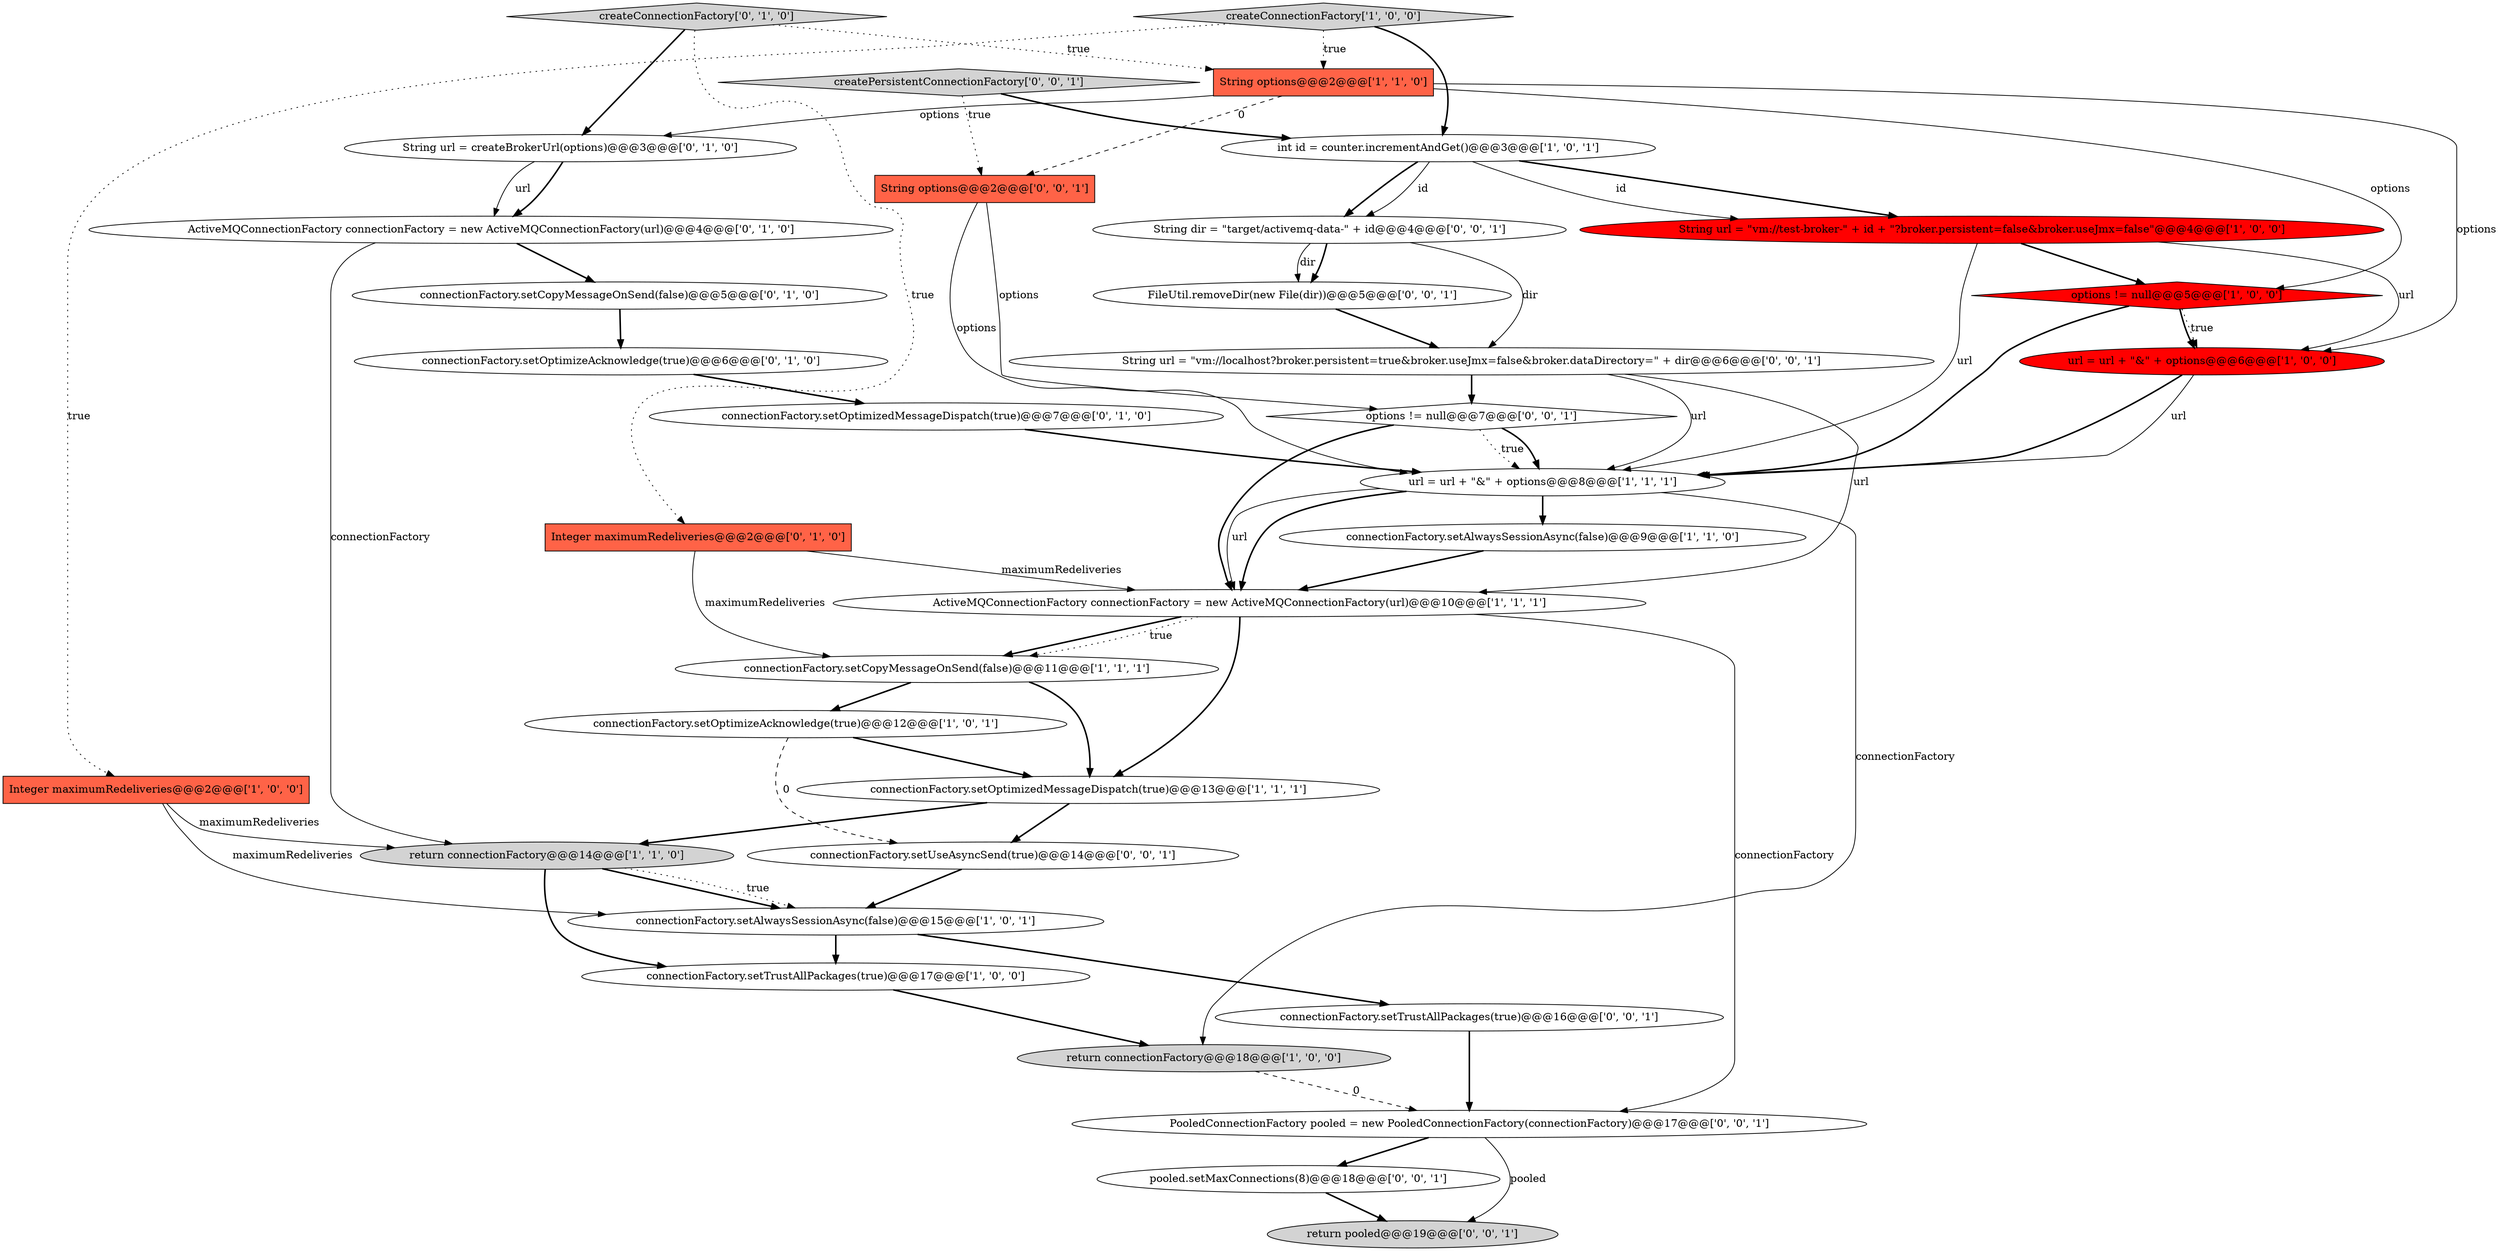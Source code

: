 digraph {
25 [style = filled, label = "String url = \"vm://localhost?broker.persistent=true&broker.useJmx=false&broker.dataDirectory=\" + dir@@@6@@@['0', '0', '1']", fillcolor = white, shape = ellipse image = "AAA0AAABBB3BBB"];
0 [style = filled, label = "connectionFactory.setAlwaysSessionAsync(false)@@@9@@@['1', '1', '0']", fillcolor = white, shape = ellipse image = "AAA0AAABBB1BBB"];
21 [style = filled, label = "connectionFactory.setOptimizeAcknowledge(true)@@@6@@@['0', '1', '0']", fillcolor = white, shape = ellipse image = "AAA0AAABBB2BBB"];
22 [style = filled, label = "ActiveMQConnectionFactory connectionFactory = new ActiveMQConnectionFactory(url)@@@4@@@['0', '1', '0']", fillcolor = white, shape = ellipse image = "AAA0AAABBB2BBB"];
27 [style = filled, label = "createPersistentConnectionFactory['0', '0', '1']", fillcolor = lightgray, shape = diamond image = "AAA0AAABBB3BBB"];
33 [style = filled, label = "connectionFactory.setUseAsyncSend(true)@@@14@@@['0', '0', '1']", fillcolor = white, shape = ellipse image = "AAA0AAABBB3BBB"];
17 [style = filled, label = "createConnectionFactory['0', '1', '0']", fillcolor = lightgray, shape = diamond image = "AAA0AAABBB2BBB"];
18 [style = filled, label = "connectionFactory.setCopyMessageOnSend(false)@@@5@@@['0', '1', '0']", fillcolor = white, shape = ellipse image = "AAA0AAABBB2BBB"];
32 [style = filled, label = "FileUtil.removeDir(new File(dir))@@@5@@@['0', '0', '1']", fillcolor = white, shape = ellipse image = "AAA0AAABBB3BBB"];
12 [style = filled, label = "options != null@@@5@@@['1', '0', '0']", fillcolor = red, shape = diamond image = "AAA1AAABBB1BBB"];
6 [style = filled, label = "connectionFactory.setOptimizedMessageDispatch(true)@@@13@@@['1', '1', '1']", fillcolor = white, shape = ellipse image = "AAA0AAABBB1BBB"];
30 [style = filled, label = "String options@@@2@@@['0', '0', '1']", fillcolor = tomato, shape = box image = "AAA0AAABBB3BBB"];
31 [style = filled, label = "pooled.setMaxConnections(8)@@@18@@@['0', '0', '1']", fillcolor = white, shape = ellipse image = "AAA0AAABBB3BBB"];
34 [style = filled, label = "connectionFactory.setTrustAllPackages(true)@@@16@@@['0', '0', '1']", fillcolor = white, shape = ellipse image = "AAA0AAABBB3BBB"];
24 [style = filled, label = "return pooled@@@19@@@['0', '0', '1']", fillcolor = lightgray, shape = ellipse image = "AAA0AAABBB3BBB"];
10 [style = filled, label = "connectionFactory.setTrustAllPackages(true)@@@17@@@['1', '0', '0']", fillcolor = white, shape = ellipse image = "AAA0AAABBB1BBB"];
19 [style = filled, label = "connectionFactory.setOptimizedMessageDispatch(true)@@@7@@@['0', '1', '0']", fillcolor = white, shape = ellipse image = "AAA0AAABBB2BBB"];
11 [style = filled, label = "createConnectionFactory['1', '0', '0']", fillcolor = lightgray, shape = diamond image = "AAA0AAABBB1BBB"];
1 [style = filled, label = "Integer maximumRedeliveries@@@2@@@['1', '0', '0']", fillcolor = tomato, shape = box image = "AAA0AAABBB1BBB"];
13 [style = filled, label = "url = url + \"&\" + options@@@8@@@['1', '1', '1']", fillcolor = white, shape = ellipse image = "AAA0AAABBB1BBB"];
14 [style = filled, label = "connectionFactory.setCopyMessageOnSend(false)@@@11@@@['1', '1', '1']", fillcolor = white, shape = ellipse image = "AAA0AAABBB1BBB"];
15 [style = filled, label = "connectionFactory.setAlwaysSessionAsync(false)@@@15@@@['1', '0', '1']", fillcolor = white, shape = ellipse image = "AAA0AAABBB1BBB"];
20 [style = filled, label = "Integer maximumRedeliveries@@@2@@@['0', '1', '0']", fillcolor = tomato, shape = box image = "AAA0AAABBB2BBB"];
26 [style = filled, label = "String dir = \"target/activemq-data-\" + id@@@4@@@['0', '0', '1']", fillcolor = white, shape = ellipse image = "AAA0AAABBB3BBB"];
23 [style = filled, label = "String url = createBrokerUrl(options)@@@3@@@['0', '1', '0']", fillcolor = white, shape = ellipse image = "AAA0AAABBB2BBB"];
8 [style = filled, label = "String options@@@2@@@['1', '1', '0']", fillcolor = tomato, shape = box image = "AAA0AAABBB1BBB"];
16 [style = filled, label = "int id = counter.incrementAndGet()@@@3@@@['1', '0', '1']", fillcolor = white, shape = ellipse image = "AAA0AAABBB1BBB"];
2 [style = filled, label = "ActiveMQConnectionFactory connectionFactory = new ActiveMQConnectionFactory(url)@@@10@@@['1', '1', '1']", fillcolor = white, shape = ellipse image = "AAA0AAABBB1BBB"];
28 [style = filled, label = "PooledConnectionFactory pooled = new PooledConnectionFactory(connectionFactory)@@@17@@@['0', '0', '1']", fillcolor = white, shape = ellipse image = "AAA0AAABBB3BBB"];
4 [style = filled, label = "return connectionFactory@@@14@@@['1', '1', '0']", fillcolor = lightgray, shape = ellipse image = "AAA0AAABBB1BBB"];
29 [style = filled, label = "options != null@@@7@@@['0', '0', '1']", fillcolor = white, shape = diamond image = "AAA0AAABBB3BBB"];
5 [style = filled, label = "url = url + \"&\" + options@@@6@@@['1', '0', '0']", fillcolor = red, shape = ellipse image = "AAA1AAABBB1BBB"];
9 [style = filled, label = "connectionFactory.setOptimizeAcknowledge(true)@@@12@@@['1', '0', '1']", fillcolor = white, shape = ellipse image = "AAA0AAABBB1BBB"];
7 [style = filled, label = "return connectionFactory@@@18@@@['1', '0', '0']", fillcolor = lightgray, shape = ellipse image = "AAA0AAABBB1BBB"];
3 [style = filled, label = "String url = \"vm://test-broker-\" + id + \"?broker.persistent=false&broker.useJmx=false\"@@@4@@@['1', '0', '0']", fillcolor = red, shape = ellipse image = "AAA1AAABBB1BBB"];
20->14 [style = solid, label="maximumRedeliveries"];
17->20 [style = dotted, label="true"];
16->3 [style = bold, label=""];
4->10 [style = bold, label=""];
28->24 [style = solid, label="pooled"];
11->16 [style = bold, label=""];
15->10 [style = bold, label=""];
25->2 [style = solid, label="url"];
26->32 [style = bold, label=""];
3->5 [style = solid, label="url"];
3->13 [style = solid, label="url"];
12->5 [style = bold, label=""];
21->19 [style = bold, label=""];
15->34 [style = bold, label=""];
33->15 [style = bold, label=""];
2->6 [style = bold, label=""];
11->1 [style = dotted, label="true"];
31->24 [style = bold, label=""];
28->31 [style = bold, label=""];
0->2 [style = bold, label=""];
4->15 [style = bold, label=""];
1->4 [style = solid, label="maximumRedeliveries"];
8->5 [style = solid, label="options"];
26->25 [style = solid, label="dir"];
16->26 [style = bold, label=""];
5->13 [style = solid, label="url"];
13->7 [style = solid, label="connectionFactory"];
20->2 [style = solid, label="maximumRedeliveries"];
8->12 [style = solid, label="options"];
23->22 [style = solid, label="url"];
4->15 [style = dotted, label="true"];
3->12 [style = bold, label=""];
25->29 [style = bold, label=""];
27->16 [style = bold, label=""];
10->7 [style = bold, label=""];
17->23 [style = bold, label=""];
9->6 [style = bold, label=""];
25->13 [style = solid, label="url"];
9->33 [style = dashed, label="0"];
34->28 [style = bold, label=""];
12->13 [style = bold, label=""];
6->4 [style = bold, label=""];
17->8 [style = dotted, label="true"];
27->30 [style = dotted, label="true"];
22->18 [style = bold, label=""];
29->2 [style = bold, label=""];
23->22 [style = bold, label=""];
29->13 [style = dotted, label="true"];
19->13 [style = bold, label=""];
30->13 [style = solid, label="options"];
12->5 [style = dotted, label="true"];
7->28 [style = dashed, label="0"];
16->26 [style = solid, label="id"];
6->33 [style = bold, label=""];
5->13 [style = bold, label=""];
2->14 [style = bold, label=""];
2->28 [style = solid, label="connectionFactory"];
32->25 [style = bold, label=""];
1->15 [style = solid, label="maximumRedeliveries"];
8->23 [style = solid, label="options"];
14->9 [style = bold, label=""];
16->3 [style = solid, label="id"];
11->8 [style = dotted, label="true"];
2->14 [style = dotted, label="true"];
22->4 [style = solid, label="connectionFactory"];
8->30 [style = dashed, label="0"];
18->21 [style = bold, label=""];
26->32 [style = solid, label="dir"];
30->29 [style = solid, label="options"];
13->2 [style = solid, label="url"];
14->6 [style = bold, label=""];
13->0 [style = bold, label=""];
13->2 [style = bold, label=""];
29->13 [style = bold, label=""];
}
